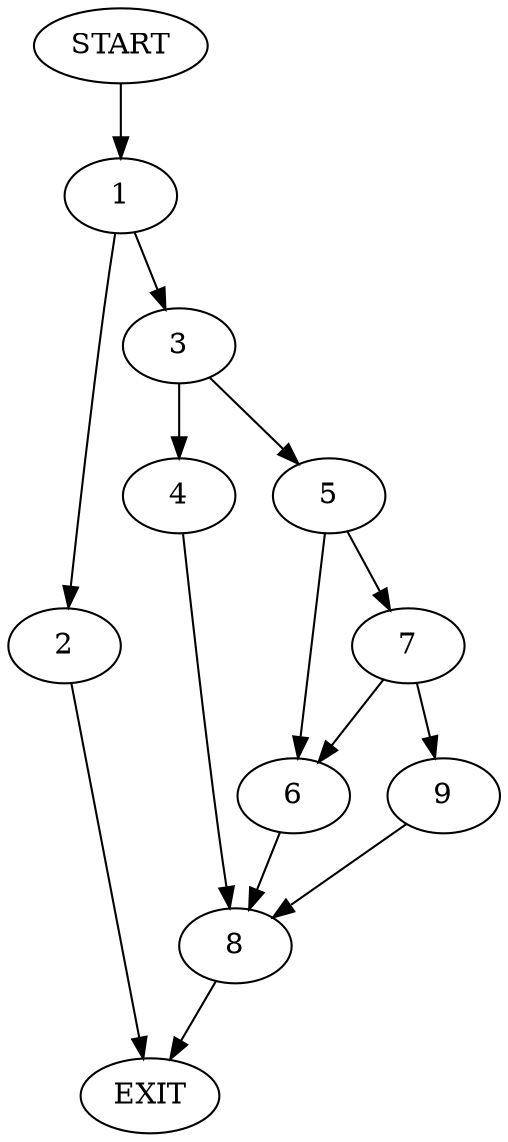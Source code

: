 digraph {
0 [label="START"]
10 [label="EXIT"]
0 -> 1
1 -> 2
1 -> 3
2 -> 10
3 -> 4
3 -> 5
5 -> 6
5 -> 7
4 -> 8
7 -> 9
7 -> 6
6 -> 8
9 -> 8
8 -> 10
}
